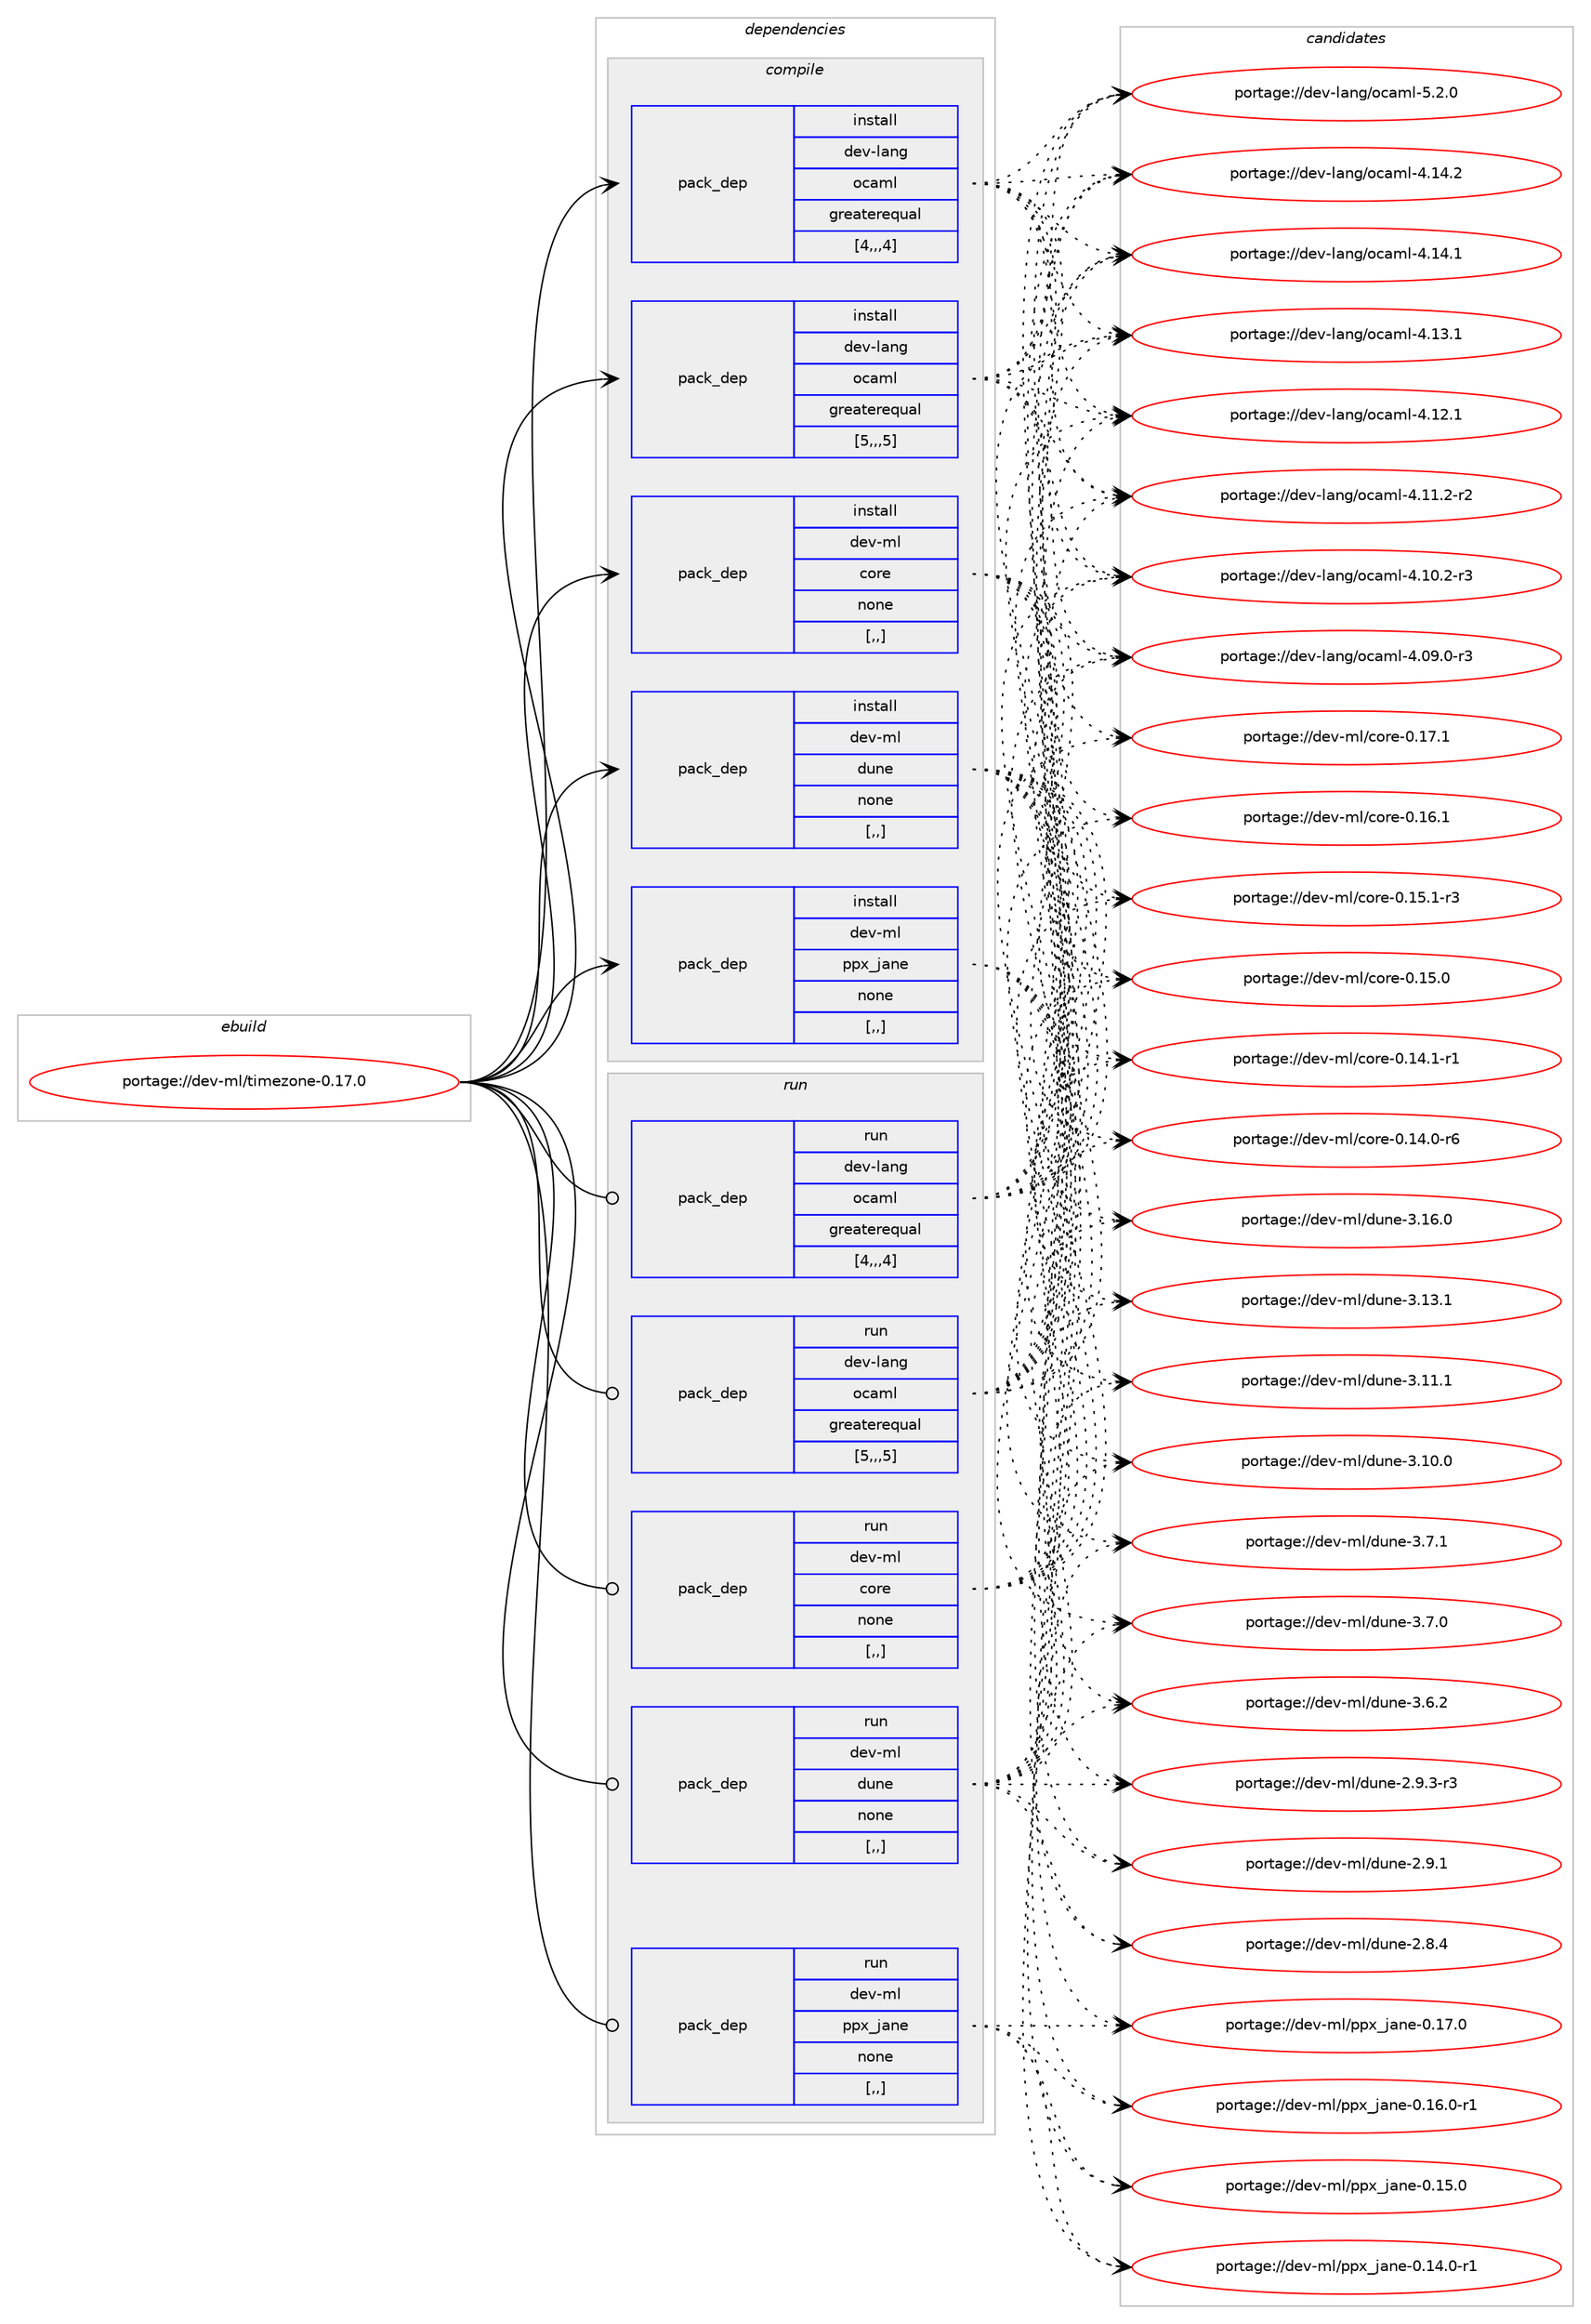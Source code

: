 digraph prolog {

# *************
# Graph options
# *************

newrank=true;
concentrate=true;
compound=true;
graph [rankdir=LR,fontname=Helvetica,fontsize=10,ranksep=1.5];#, ranksep=2.5, nodesep=0.2];
edge  [arrowhead=vee];
node  [fontname=Helvetica,fontsize=10];

# **********
# The ebuild
# **********

subgraph cluster_leftcol {
color=gray;
label=<<i>ebuild</i>>;
id [label="portage://dev-ml/timezone-0.17.0", color=red, width=4, href="../dev-ml/timezone-0.17.0.svg"];
}

# ****************
# The dependencies
# ****************

subgraph cluster_midcol {
color=gray;
label=<<i>dependencies</i>>;
subgraph cluster_compile {
fillcolor="#eeeeee";
style=filled;
label=<<i>compile</i>>;
subgraph pack94347 {
dependency125327 [label=<<TABLE BORDER="0" CELLBORDER="1" CELLSPACING="0" CELLPADDING="4" WIDTH="220"><TR><TD ROWSPAN="6" CELLPADDING="30">pack_dep</TD></TR><TR><TD WIDTH="110">install</TD></TR><TR><TD>dev-lang</TD></TR><TR><TD>ocaml</TD></TR><TR><TD>greaterequal</TD></TR><TR><TD>[4,,,4]</TD></TR></TABLE>>, shape=none, color=blue];
}
id:e -> dependency125327:w [weight=20,style="solid",arrowhead="vee"];
subgraph pack94348 {
dependency125328 [label=<<TABLE BORDER="0" CELLBORDER="1" CELLSPACING="0" CELLPADDING="4" WIDTH="220"><TR><TD ROWSPAN="6" CELLPADDING="30">pack_dep</TD></TR><TR><TD WIDTH="110">install</TD></TR><TR><TD>dev-lang</TD></TR><TR><TD>ocaml</TD></TR><TR><TD>greaterequal</TD></TR><TR><TD>[5,,,5]</TD></TR></TABLE>>, shape=none, color=blue];
}
id:e -> dependency125328:w [weight=20,style="solid",arrowhead="vee"];
subgraph pack94349 {
dependency125329 [label=<<TABLE BORDER="0" CELLBORDER="1" CELLSPACING="0" CELLPADDING="4" WIDTH="220"><TR><TD ROWSPAN="6" CELLPADDING="30">pack_dep</TD></TR><TR><TD WIDTH="110">install</TD></TR><TR><TD>dev-ml</TD></TR><TR><TD>core</TD></TR><TR><TD>none</TD></TR><TR><TD>[,,]</TD></TR></TABLE>>, shape=none, color=blue];
}
id:e -> dependency125329:w [weight=20,style="solid",arrowhead="vee"];
subgraph pack94350 {
dependency125330 [label=<<TABLE BORDER="0" CELLBORDER="1" CELLSPACING="0" CELLPADDING="4" WIDTH="220"><TR><TD ROWSPAN="6" CELLPADDING="30">pack_dep</TD></TR><TR><TD WIDTH="110">install</TD></TR><TR><TD>dev-ml</TD></TR><TR><TD>dune</TD></TR><TR><TD>none</TD></TR><TR><TD>[,,]</TD></TR></TABLE>>, shape=none, color=blue];
}
id:e -> dependency125330:w [weight=20,style="solid",arrowhead="vee"];
subgraph pack94351 {
dependency125331 [label=<<TABLE BORDER="0" CELLBORDER="1" CELLSPACING="0" CELLPADDING="4" WIDTH="220"><TR><TD ROWSPAN="6" CELLPADDING="30">pack_dep</TD></TR><TR><TD WIDTH="110">install</TD></TR><TR><TD>dev-ml</TD></TR><TR><TD>ppx_jane</TD></TR><TR><TD>none</TD></TR><TR><TD>[,,]</TD></TR></TABLE>>, shape=none, color=blue];
}
id:e -> dependency125331:w [weight=20,style="solid",arrowhead="vee"];
}
subgraph cluster_compileandrun {
fillcolor="#eeeeee";
style=filled;
label=<<i>compile and run</i>>;
}
subgraph cluster_run {
fillcolor="#eeeeee";
style=filled;
label=<<i>run</i>>;
subgraph pack94352 {
dependency125332 [label=<<TABLE BORDER="0" CELLBORDER="1" CELLSPACING="0" CELLPADDING="4" WIDTH="220"><TR><TD ROWSPAN="6" CELLPADDING="30">pack_dep</TD></TR><TR><TD WIDTH="110">run</TD></TR><TR><TD>dev-lang</TD></TR><TR><TD>ocaml</TD></TR><TR><TD>greaterequal</TD></TR><TR><TD>[4,,,4]</TD></TR></TABLE>>, shape=none, color=blue];
}
id:e -> dependency125332:w [weight=20,style="solid",arrowhead="odot"];
subgraph pack94353 {
dependency125333 [label=<<TABLE BORDER="0" CELLBORDER="1" CELLSPACING="0" CELLPADDING="4" WIDTH="220"><TR><TD ROWSPAN="6" CELLPADDING="30">pack_dep</TD></TR><TR><TD WIDTH="110">run</TD></TR><TR><TD>dev-lang</TD></TR><TR><TD>ocaml</TD></TR><TR><TD>greaterequal</TD></TR><TR><TD>[5,,,5]</TD></TR></TABLE>>, shape=none, color=blue];
}
id:e -> dependency125333:w [weight=20,style="solid",arrowhead="odot"];
subgraph pack94354 {
dependency125334 [label=<<TABLE BORDER="0" CELLBORDER="1" CELLSPACING="0" CELLPADDING="4" WIDTH="220"><TR><TD ROWSPAN="6" CELLPADDING="30">pack_dep</TD></TR><TR><TD WIDTH="110">run</TD></TR><TR><TD>dev-ml</TD></TR><TR><TD>core</TD></TR><TR><TD>none</TD></TR><TR><TD>[,,]</TD></TR></TABLE>>, shape=none, color=blue];
}
id:e -> dependency125334:w [weight=20,style="solid",arrowhead="odot"];
subgraph pack94355 {
dependency125335 [label=<<TABLE BORDER="0" CELLBORDER="1" CELLSPACING="0" CELLPADDING="4" WIDTH="220"><TR><TD ROWSPAN="6" CELLPADDING="30">pack_dep</TD></TR><TR><TD WIDTH="110">run</TD></TR><TR><TD>dev-ml</TD></TR><TR><TD>dune</TD></TR><TR><TD>none</TD></TR><TR><TD>[,,]</TD></TR></TABLE>>, shape=none, color=blue];
}
id:e -> dependency125335:w [weight=20,style="solid",arrowhead="odot"];
subgraph pack94356 {
dependency125336 [label=<<TABLE BORDER="0" CELLBORDER="1" CELLSPACING="0" CELLPADDING="4" WIDTH="220"><TR><TD ROWSPAN="6" CELLPADDING="30">pack_dep</TD></TR><TR><TD WIDTH="110">run</TD></TR><TR><TD>dev-ml</TD></TR><TR><TD>ppx_jane</TD></TR><TR><TD>none</TD></TR><TR><TD>[,,]</TD></TR></TABLE>>, shape=none, color=blue];
}
id:e -> dependency125336:w [weight=20,style="solid",arrowhead="odot"];
}
}

# **************
# The candidates
# **************

subgraph cluster_choices {
rank=same;
color=gray;
label=<<i>candidates</i>>;

subgraph choice94347 {
color=black;
nodesep=1;
choice1001011184510897110103471119997109108455346504648 [label="portage://dev-lang/ocaml-5.2.0", color=red, width=4,href="../dev-lang/ocaml-5.2.0.svg"];
choice100101118451089711010347111999710910845524649524650 [label="portage://dev-lang/ocaml-4.14.2", color=red, width=4,href="../dev-lang/ocaml-4.14.2.svg"];
choice100101118451089711010347111999710910845524649524649 [label="portage://dev-lang/ocaml-4.14.1", color=red, width=4,href="../dev-lang/ocaml-4.14.1.svg"];
choice100101118451089711010347111999710910845524649514649 [label="portage://dev-lang/ocaml-4.13.1", color=red, width=4,href="../dev-lang/ocaml-4.13.1.svg"];
choice100101118451089711010347111999710910845524649504649 [label="portage://dev-lang/ocaml-4.12.1", color=red, width=4,href="../dev-lang/ocaml-4.12.1.svg"];
choice1001011184510897110103471119997109108455246494946504511450 [label="portage://dev-lang/ocaml-4.11.2-r2", color=red, width=4,href="../dev-lang/ocaml-4.11.2-r2.svg"];
choice1001011184510897110103471119997109108455246494846504511451 [label="portage://dev-lang/ocaml-4.10.2-r3", color=red, width=4,href="../dev-lang/ocaml-4.10.2-r3.svg"];
choice1001011184510897110103471119997109108455246485746484511451 [label="portage://dev-lang/ocaml-4.09.0-r3", color=red, width=4,href="../dev-lang/ocaml-4.09.0-r3.svg"];
dependency125327:e -> choice1001011184510897110103471119997109108455346504648:w [style=dotted,weight="100"];
dependency125327:e -> choice100101118451089711010347111999710910845524649524650:w [style=dotted,weight="100"];
dependency125327:e -> choice100101118451089711010347111999710910845524649524649:w [style=dotted,weight="100"];
dependency125327:e -> choice100101118451089711010347111999710910845524649514649:w [style=dotted,weight="100"];
dependency125327:e -> choice100101118451089711010347111999710910845524649504649:w [style=dotted,weight="100"];
dependency125327:e -> choice1001011184510897110103471119997109108455246494946504511450:w [style=dotted,weight="100"];
dependency125327:e -> choice1001011184510897110103471119997109108455246494846504511451:w [style=dotted,weight="100"];
dependency125327:e -> choice1001011184510897110103471119997109108455246485746484511451:w [style=dotted,weight="100"];
}
subgraph choice94348 {
color=black;
nodesep=1;
choice1001011184510897110103471119997109108455346504648 [label="portage://dev-lang/ocaml-5.2.0", color=red, width=4,href="../dev-lang/ocaml-5.2.0.svg"];
choice100101118451089711010347111999710910845524649524650 [label="portage://dev-lang/ocaml-4.14.2", color=red, width=4,href="../dev-lang/ocaml-4.14.2.svg"];
choice100101118451089711010347111999710910845524649524649 [label="portage://dev-lang/ocaml-4.14.1", color=red, width=4,href="../dev-lang/ocaml-4.14.1.svg"];
choice100101118451089711010347111999710910845524649514649 [label="portage://dev-lang/ocaml-4.13.1", color=red, width=4,href="../dev-lang/ocaml-4.13.1.svg"];
choice100101118451089711010347111999710910845524649504649 [label="portage://dev-lang/ocaml-4.12.1", color=red, width=4,href="../dev-lang/ocaml-4.12.1.svg"];
choice1001011184510897110103471119997109108455246494946504511450 [label="portage://dev-lang/ocaml-4.11.2-r2", color=red, width=4,href="../dev-lang/ocaml-4.11.2-r2.svg"];
choice1001011184510897110103471119997109108455246494846504511451 [label="portage://dev-lang/ocaml-4.10.2-r3", color=red, width=4,href="../dev-lang/ocaml-4.10.2-r3.svg"];
choice1001011184510897110103471119997109108455246485746484511451 [label="portage://dev-lang/ocaml-4.09.0-r3", color=red, width=4,href="../dev-lang/ocaml-4.09.0-r3.svg"];
dependency125328:e -> choice1001011184510897110103471119997109108455346504648:w [style=dotted,weight="100"];
dependency125328:e -> choice100101118451089711010347111999710910845524649524650:w [style=dotted,weight="100"];
dependency125328:e -> choice100101118451089711010347111999710910845524649524649:w [style=dotted,weight="100"];
dependency125328:e -> choice100101118451089711010347111999710910845524649514649:w [style=dotted,weight="100"];
dependency125328:e -> choice100101118451089711010347111999710910845524649504649:w [style=dotted,weight="100"];
dependency125328:e -> choice1001011184510897110103471119997109108455246494946504511450:w [style=dotted,weight="100"];
dependency125328:e -> choice1001011184510897110103471119997109108455246494846504511451:w [style=dotted,weight="100"];
dependency125328:e -> choice1001011184510897110103471119997109108455246485746484511451:w [style=dotted,weight="100"];
}
subgraph choice94349 {
color=black;
nodesep=1;
choice10010111845109108479911111410145484649554649 [label="portage://dev-ml/core-0.17.1", color=red, width=4,href="../dev-ml/core-0.17.1.svg"];
choice10010111845109108479911111410145484649544649 [label="portage://dev-ml/core-0.16.1", color=red, width=4,href="../dev-ml/core-0.16.1.svg"];
choice100101118451091084799111114101454846495346494511451 [label="portage://dev-ml/core-0.15.1-r3", color=red, width=4,href="../dev-ml/core-0.15.1-r3.svg"];
choice10010111845109108479911111410145484649534648 [label="portage://dev-ml/core-0.15.0", color=red, width=4,href="../dev-ml/core-0.15.0.svg"];
choice100101118451091084799111114101454846495246494511449 [label="portage://dev-ml/core-0.14.1-r1", color=red, width=4,href="../dev-ml/core-0.14.1-r1.svg"];
choice100101118451091084799111114101454846495246484511454 [label="portage://dev-ml/core-0.14.0-r6", color=red, width=4,href="../dev-ml/core-0.14.0-r6.svg"];
dependency125329:e -> choice10010111845109108479911111410145484649554649:w [style=dotted,weight="100"];
dependency125329:e -> choice10010111845109108479911111410145484649544649:w [style=dotted,weight="100"];
dependency125329:e -> choice100101118451091084799111114101454846495346494511451:w [style=dotted,weight="100"];
dependency125329:e -> choice10010111845109108479911111410145484649534648:w [style=dotted,weight="100"];
dependency125329:e -> choice100101118451091084799111114101454846495246494511449:w [style=dotted,weight="100"];
dependency125329:e -> choice100101118451091084799111114101454846495246484511454:w [style=dotted,weight="100"];
}
subgraph choice94350 {
color=black;
nodesep=1;
choice100101118451091084710011711010145514649544648 [label="portage://dev-ml/dune-3.16.0", color=red, width=4,href="../dev-ml/dune-3.16.0.svg"];
choice100101118451091084710011711010145514649514649 [label="portage://dev-ml/dune-3.13.1", color=red, width=4,href="../dev-ml/dune-3.13.1.svg"];
choice100101118451091084710011711010145514649494649 [label="portage://dev-ml/dune-3.11.1", color=red, width=4,href="../dev-ml/dune-3.11.1.svg"];
choice100101118451091084710011711010145514649484648 [label="portage://dev-ml/dune-3.10.0", color=red, width=4,href="../dev-ml/dune-3.10.0.svg"];
choice1001011184510910847100117110101455146554649 [label="portage://dev-ml/dune-3.7.1", color=red, width=4,href="../dev-ml/dune-3.7.1.svg"];
choice1001011184510910847100117110101455146554648 [label="portage://dev-ml/dune-3.7.0", color=red, width=4,href="../dev-ml/dune-3.7.0.svg"];
choice1001011184510910847100117110101455146544650 [label="portage://dev-ml/dune-3.6.2", color=red, width=4,href="../dev-ml/dune-3.6.2.svg"];
choice10010111845109108471001171101014550465746514511451 [label="portage://dev-ml/dune-2.9.3-r3", color=red, width=4,href="../dev-ml/dune-2.9.3-r3.svg"];
choice1001011184510910847100117110101455046574649 [label="portage://dev-ml/dune-2.9.1", color=red, width=4,href="../dev-ml/dune-2.9.1.svg"];
choice1001011184510910847100117110101455046564652 [label="portage://dev-ml/dune-2.8.4", color=red, width=4,href="../dev-ml/dune-2.8.4.svg"];
dependency125330:e -> choice100101118451091084710011711010145514649544648:w [style=dotted,weight="100"];
dependency125330:e -> choice100101118451091084710011711010145514649514649:w [style=dotted,weight="100"];
dependency125330:e -> choice100101118451091084710011711010145514649494649:w [style=dotted,weight="100"];
dependency125330:e -> choice100101118451091084710011711010145514649484648:w [style=dotted,weight="100"];
dependency125330:e -> choice1001011184510910847100117110101455146554649:w [style=dotted,weight="100"];
dependency125330:e -> choice1001011184510910847100117110101455146554648:w [style=dotted,weight="100"];
dependency125330:e -> choice1001011184510910847100117110101455146544650:w [style=dotted,weight="100"];
dependency125330:e -> choice10010111845109108471001171101014550465746514511451:w [style=dotted,weight="100"];
dependency125330:e -> choice1001011184510910847100117110101455046574649:w [style=dotted,weight="100"];
dependency125330:e -> choice1001011184510910847100117110101455046564652:w [style=dotted,weight="100"];
}
subgraph choice94351 {
color=black;
nodesep=1;
choice1001011184510910847112112120951069711010145484649554648 [label="portage://dev-ml/ppx_jane-0.17.0", color=red, width=4,href="../dev-ml/ppx_jane-0.17.0.svg"];
choice10010111845109108471121121209510697110101454846495446484511449 [label="portage://dev-ml/ppx_jane-0.16.0-r1", color=red, width=4,href="../dev-ml/ppx_jane-0.16.0-r1.svg"];
choice1001011184510910847112112120951069711010145484649534648 [label="portage://dev-ml/ppx_jane-0.15.0", color=red, width=4,href="../dev-ml/ppx_jane-0.15.0.svg"];
choice10010111845109108471121121209510697110101454846495246484511449 [label="portage://dev-ml/ppx_jane-0.14.0-r1", color=red, width=4,href="../dev-ml/ppx_jane-0.14.0-r1.svg"];
dependency125331:e -> choice1001011184510910847112112120951069711010145484649554648:w [style=dotted,weight="100"];
dependency125331:e -> choice10010111845109108471121121209510697110101454846495446484511449:w [style=dotted,weight="100"];
dependency125331:e -> choice1001011184510910847112112120951069711010145484649534648:w [style=dotted,weight="100"];
dependency125331:e -> choice10010111845109108471121121209510697110101454846495246484511449:w [style=dotted,weight="100"];
}
subgraph choice94352 {
color=black;
nodesep=1;
choice1001011184510897110103471119997109108455346504648 [label="portage://dev-lang/ocaml-5.2.0", color=red, width=4,href="../dev-lang/ocaml-5.2.0.svg"];
choice100101118451089711010347111999710910845524649524650 [label="portage://dev-lang/ocaml-4.14.2", color=red, width=4,href="../dev-lang/ocaml-4.14.2.svg"];
choice100101118451089711010347111999710910845524649524649 [label="portage://dev-lang/ocaml-4.14.1", color=red, width=4,href="../dev-lang/ocaml-4.14.1.svg"];
choice100101118451089711010347111999710910845524649514649 [label="portage://dev-lang/ocaml-4.13.1", color=red, width=4,href="../dev-lang/ocaml-4.13.1.svg"];
choice100101118451089711010347111999710910845524649504649 [label="portage://dev-lang/ocaml-4.12.1", color=red, width=4,href="../dev-lang/ocaml-4.12.1.svg"];
choice1001011184510897110103471119997109108455246494946504511450 [label="portage://dev-lang/ocaml-4.11.2-r2", color=red, width=4,href="../dev-lang/ocaml-4.11.2-r2.svg"];
choice1001011184510897110103471119997109108455246494846504511451 [label="portage://dev-lang/ocaml-4.10.2-r3", color=red, width=4,href="../dev-lang/ocaml-4.10.2-r3.svg"];
choice1001011184510897110103471119997109108455246485746484511451 [label="portage://dev-lang/ocaml-4.09.0-r3", color=red, width=4,href="../dev-lang/ocaml-4.09.0-r3.svg"];
dependency125332:e -> choice1001011184510897110103471119997109108455346504648:w [style=dotted,weight="100"];
dependency125332:e -> choice100101118451089711010347111999710910845524649524650:w [style=dotted,weight="100"];
dependency125332:e -> choice100101118451089711010347111999710910845524649524649:w [style=dotted,weight="100"];
dependency125332:e -> choice100101118451089711010347111999710910845524649514649:w [style=dotted,weight="100"];
dependency125332:e -> choice100101118451089711010347111999710910845524649504649:w [style=dotted,weight="100"];
dependency125332:e -> choice1001011184510897110103471119997109108455246494946504511450:w [style=dotted,weight="100"];
dependency125332:e -> choice1001011184510897110103471119997109108455246494846504511451:w [style=dotted,weight="100"];
dependency125332:e -> choice1001011184510897110103471119997109108455246485746484511451:w [style=dotted,weight="100"];
}
subgraph choice94353 {
color=black;
nodesep=1;
choice1001011184510897110103471119997109108455346504648 [label="portage://dev-lang/ocaml-5.2.0", color=red, width=4,href="../dev-lang/ocaml-5.2.0.svg"];
choice100101118451089711010347111999710910845524649524650 [label="portage://dev-lang/ocaml-4.14.2", color=red, width=4,href="../dev-lang/ocaml-4.14.2.svg"];
choice100101118451089711010347111999710910845524649524649 [label="portage://dev-lang/ocaml-4.14.1", color=red, width=4,href="../dev-lang/ocaml-4.14.1.svg"];
choice100101118451089711010347111999710910845524649514649 [label="portage://dev-lang/ocaml-4.13.1", color=red, width=4,href="../dev-lang/ocaml-4.13.1.svg"];
choice100101118451089711010347111999710910845524649504649 [label="portage://dev-lang/ocaml-4.12.1", color=red, width=4,href="../dev-lang/ocaml-4.12.1.svg"];
choice1001011184510897110103471119997109108455246494946504511450 [label="portage://dev-lang/ocaml-4.11.2-r2", color=red, width=4,href="../dev-lang/ocaml-4.11.2-r2.svg"];
choice1001011184510897110103471119997109108455246494846504511451 [label="portage://dev-lang/ocaml-4.10.2-r3", color=red, width=4,href="../dev-lang/ocaml-4.10.2-r3.svg"];
choice1001011184510897110103471119997109108455246485746484511451 [label="portage://dev-lang/ocaml-4.09.0-r3", color=red, width=4,href="../dev-lang/ocaml-4.09.0-r3.svg"];
dependency125333:e -> choice1001011184510897110103471119997109108455346504648:w [style=dotted,weight="100"];
dependency125333:e -> choice100101118451089711010347111999710910845524649524650:w [style=dotted,weight="100"];
dependency125333:e -> choice100101118451089711010347111999710910845524649524649:w [style=dotted,weight="100"];
dependency125333:e -> choice100101118451089711010347111999710910845524649514649:w [style=dotted,weight="100"];
dependency125333:e -> choice100101118451089711010347111999710910845524649504649:w [style=dotted,weight="100"];
dependency125333:e -> choice1001011184510897110103471119997109108455246494946504511450:w [style=dotted,weight="100"];
dependency125333:e -> choice1001011184510897110103471119997109108455246494846504511451:w [style=dotted,weight="100"];
dependency125333:e -> choice1001011184510897110103471119997109108455246485746484511451:w [style=dotted,weight="100"];
}
subgraph choice94354 {
color=black;
nodesep=1;
choice10010111845109108479911111410145484649554649 [label="portage://dev-ml/core-0.17.1", color=red, width=4,href="../dev-ml/core-0.17.1.svg"];
choice10010111845109108479911111410145484649544649 [label="portage://dev-ml/core-0.16.1", color=red, width=4,href="../dev-ml/core-0.16.1.svg"];
choice100101118451091084799111114101454846495346494511451 [label="portage://dev-ml/core-0.15.1-r3", color=red, width=4,href="../dev-ml/core-0.15.1-r3.svg"];
choice10010111845109108479911111410145484649534648 [label="portage://dev-ml/core-0.15.0", color=red, width=4,href="../dev-ml/core-0.15.0.svg"];
choice100101118451091084799111114101454846495246494511449 [label="portage://dev-ml/core-0.14.1-r1", color=red, width=4,href="../dev-ml/core-0.14.1-r1.svg"];
choice100101118451091084799111114101454846495246484511454 [label="portage://dev-ml/core-0.14.0-r6", color=red, width=4,href="../dev-ml/core-0.14.0-r6.svg"];
dependency125334:e -> choice10010111845109108479911111410145484649554649:w [style=dotted,weight="100"];
dependency125334:e -> choice10010111845109108479911111410145484649544649:w [style=dotted,weight="100"];
dependency125334:e -> choice100101118451091084799111114101454846495346494511451:w [style=dotted,weight="100"];
dependency125334:e -> choice10010111845109108479911111410145484649534648:w [style=dotted,weight="100"];
dependency125334:e -> choice100101118451091084799111114101454846495246494511449:w [style=dotted,weight="100"];
dependency125334:e -> choice100101118451091084799111114101454846495246484511454:w [style=dotted,weight="100"];
}
subgraph choice94355 {
color=black;
nodesep=1;
choice100101118451091084710011711010145514649544648 [label="portage://dev-ml/dune-3.16.0", color=red, width=4,href="../dev-ml/dune-3.16.0.svg"];
choice100101118451091084710011711010145514649514649 [label="portage://dev-ml/dune-3.13.1", color=red, width=4,href="../dev-ml/dune-3.13.1.svg"];
choice100101118451091084710011711010145514649494649 [label="portage://dev-ml/dune-3.11.1", color=red, width=4,href="../dev-ml/dune-3.11.1.svg"];
choice100101118451091084710011711010145514649484648 [label="portage://dev-ml/dune-3.10.0", color=red, width=4,href="../dev-ml/dune-3.10.0.svg"];
choice1001011184510910847100117110101455146554649 [label="portage://dev-ml/dune-3.7.1", color=red, width=4,href="../dev-ml/dune-3.7.1.svg"];
choice1001011184510910847100117110101455146554648 [label="portage://dev-ml/dune-3.7.0", color=red, width=4,href="../dev-ml/dune-3.7.0.svg"];
choice1001011184510910847100117110101455146544650 [label="portage://dev-ml/dune-3.6.2", color=red, width=4,href="../dev-ml/dune-3.6.2.svg"];
choice10010111845109108471001171101014550465746514511451 [label="portage://dev-ml/dune-2.9.3-r3", color=red, width=4,href="../dev-ml/dune-2.9.3-r3.svg"];
choice1001011184510910847100117110101455046574649 [label="portage://dev-ml/dune-2.9.1", color=red, width=4,href="../dev-ml/dune-2.9.1.svg"];
choice1001011184510910847100117110101455046564652 [label="portage://dev-ml/dune-2.8.4", color=red, width=4,href="../dev-ml/dune-2.8.4.svg"];
dependency125335:e -> choice100101118451091084710011711010145514649544648:w [style=dotted,weight="100"];
dependency125335:e -> choice100101118451091084710011711010145514649514649:w [style=dotted,weight="100"];
dependency125335:e -> choice100101118451091084710011711010145514649494649:w [style=dotted,weight="100"];
dependency125335:e -> choice100101118451091084710011711010145514649484648:w [style=dotted,weight="100"];
dependency125335:e -> choice1001011184510910847100117110101455146554649:w [style=dotted,weight="100"];
dependency125335:e -> choice1001011184510910847100117110101455146554648:w [style=dotted,weight="100"];
dependency125335:e -> choice1001011184510910847100117110101455146544650:w [style=dotted,weight="100"];
dependency125335:e -> choice10010111845109108471001171101014550465746514511451:w [style=dotted,weight="100"];
dependency125335:e -> choice1001011184510910847100117110101455046574649:w [style=dotted,weight="100"];
dependency125335:e -> choice1001011184510910847100117110101455046564652:w [style=dotted,weight="100"];
}
subgraph choice94356 {
color=black;
nodesep=1;
choice1001011184510910847112112120951069711010145484649554648 [label="portage://dev-ml/ppx_jane-0.17.0", color=red, width=4,href="../dev-ml/ppx_jane-0.17.0.svg"];
choice10010111845109108471121121209510697110101454846495446484511449 [label="portage://dev-ml/ppx_jane-0.16.0-r1", color=red, width=4,href="../dev-ml/ppx_jane-0.16.0-r1.svg"];
choice1001011184510910847112112120951069711010145484649534648 [label="portage://dev-ml/ppx_jane-0.15.0", color=red, width=4,href="../dev-ml/ppx_jane-0.15.0.svg"];
choice10010111845109108471121121209510697110101454846495246484511449 [label="portage://dev-ml/ppx_jane-0.14.0-r1", color=red, width=4,href="../dev-ml/ppx_jane-0.14.0-r1.svg"];
dependency125336:e -> choice1001011184510910847112112120951069711010145484649554648:w [style=dotted,weight="100"];
dependency125336:e -> choice10010111845109108471121121209510697110101454846495446484511449:w [style=dotted,weight="100"];
dependency125336:e -> choice1001011184510910847112112120951069711010145484649534648:w [style=dotted,weight="100"];
dependency125336:e -> choice10010111845109108471121121209510697110101454846495246484511449:w [style=dotted,weight="100"];
}
}

}
